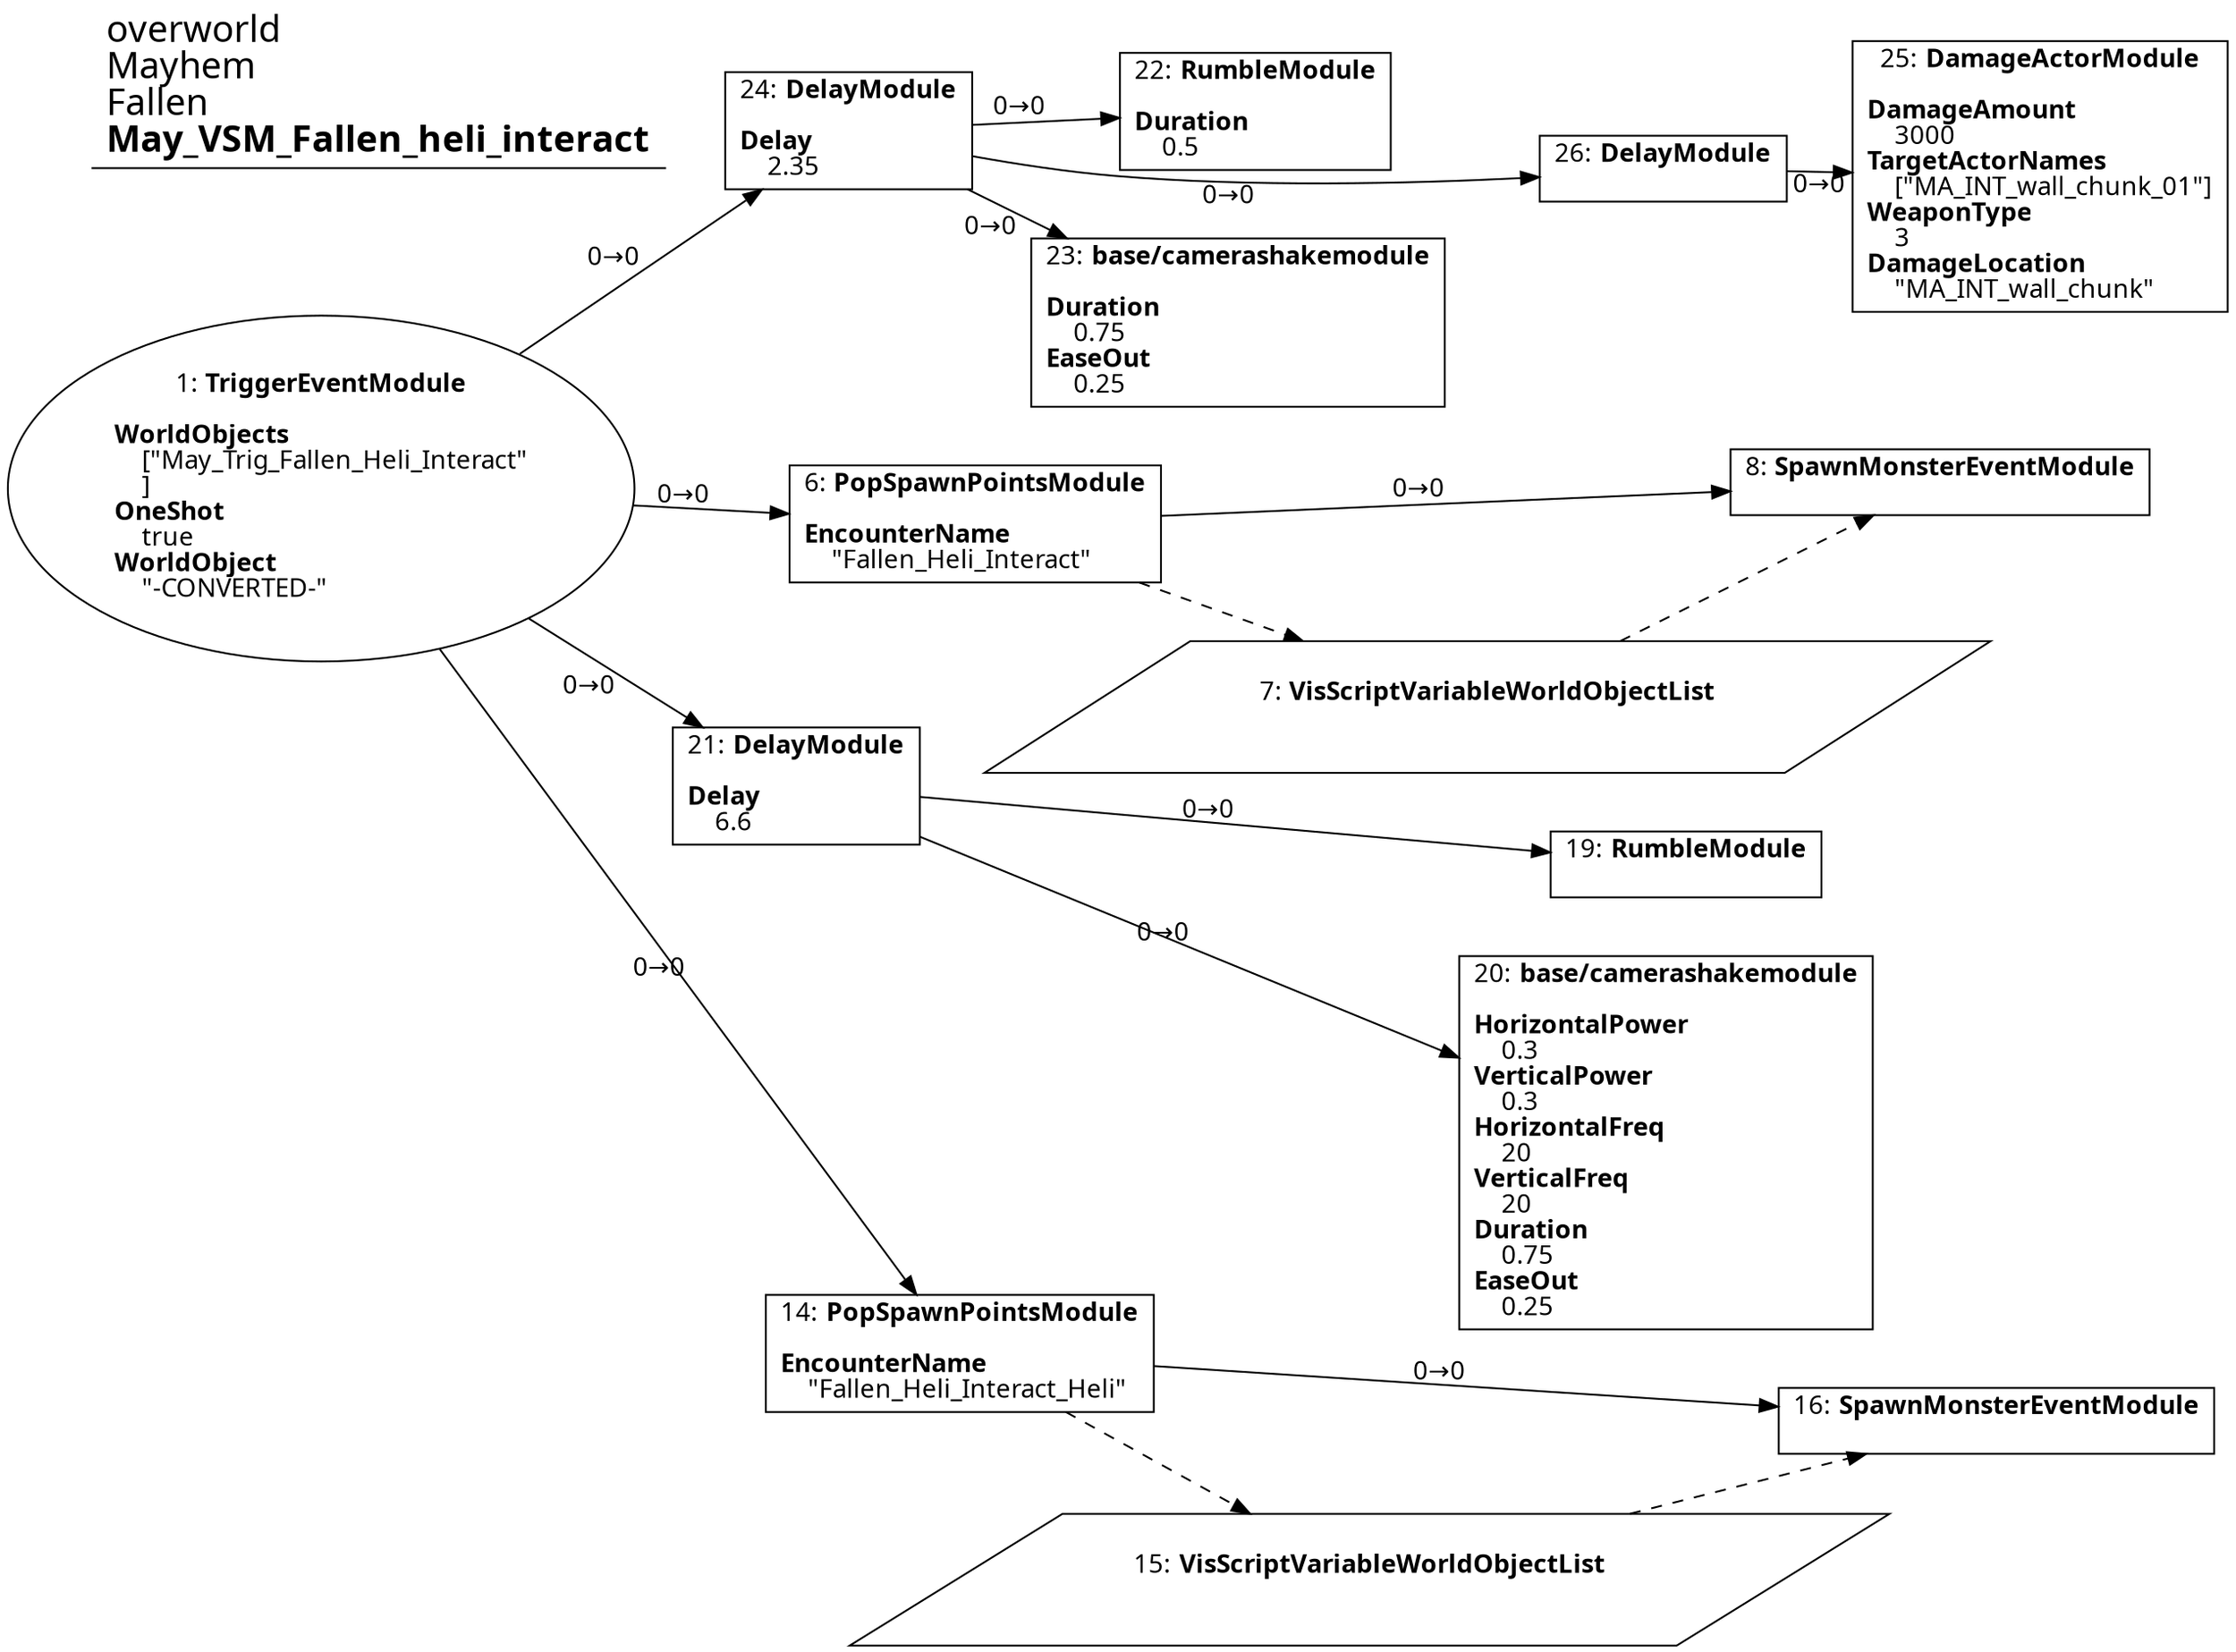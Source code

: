 digraph {
    layout = fdp;
    overlap = prism;
    sep = "+16";
    splines = spline;

    node [ shape = box ];

    graph [ fontname = "Segoe UI" ];
    node [ fontname = "Segoe UI" ];
    edge [ fontname = "Segoe UI" ];

    1 [ label = <1: <b>TriggerEventModule</b><br/><br/><b>WorldObjects</b><br align="left"/>    [&quot;May_Trig_Fallen_Heli_Interact&quot;<br align="left"/>    ]<br align="left"/><b>OneShot</b><br align="left"/>    true<br align="left"/><b>WorldObject</b><br align="left"/>    &quot;-CONVERTED-&quot;<br align="left"/>> ];
    1 [ shape = oval ]
    1 [ pos = "0.18800001,-0.109000005!" ];
    1 -> 6 [ label = "0→0" ];
    1 -> 14 [ label = "0→0" ];
    1 -> 21 [ label = "0→0" ];
    1 -> 24 [ label = "0→0" ];

    6 [ label = <6: <b>PopSpawnPointsModule</b><br/><br/><b>EncounterName</b><br align="left"/>    &quot;Fallen_Heli_Interact&quot;<br align="left"/>> ];
    6 [ pos = "0.44200003,-0.11100001!" ];
    6 -> 8 [ label = "0→0" ];
    6 -> 7 [ style = dashed ];

    7 [ label = <7: <b>VisScriptVariableWorldObjectList</b><br/><br/>> ];
    7 [ shape = parallelogram ]
    7 [ pos = "0.684,-0.263!" ];

    8 [ label = <8: <b>SpawnMonsterEventModule</b><br/><br/>> ];
    8 [ pos = "0.90300006,-0.109000005!" ];
    7 -> 8 [ style = dashed ];

    14 [ label = <14: <b>PopSpawnPointsModule</b><br/><br/><b>EncounterName</b><br align="left"/>    &quot;Fallen_Heli_Interact_Heli&quot;<br align="left"/>> ];
    14 [ pos = "0.43800002,-0.57900006!" ];
    14 -> 16 [ label = "0→0" ];
    14 -> 15 [ style = dashed ];

    15 [ label = <15: <b>VisScriptVariableWorldObjectList</b><br/><br/>> ];
    15 [ shape = parallelogram ]
    15 [ pos = "0.683,-0.67600006!" ];

    16 [ label = <16: <b>SpawnMonsterEventModule</b><br/><br/>> ];
    16 [ pos = "0.91400003,-0.52000004!" ];
    15 -> 16 [ style = dashed ];

    19 [ label = <19: <b>RumbleModule</b><br/><br/>> ];
    19 [ pos = "0.78000003,-0.34300002!" ];

    20 [ label = <20: <b>base/camerashakemodule</b><br/><br/><b>HorizontalPower</b><br align="left"/>    0.3<br align="left"/><b>VerticalPower</b><br align="left"/>    0.3<br align="left"/><b>HorizontalFreq</b><br align="left"/>    20<br align="left"/><b>VerticalFreq</b><br align="left"/>    20<br align="left"/><b>Duration</b><br align="left"/>    0.75<br align="left"/><b>EaseOut</b><br align="left"/>    0.25<br align="left"/>> ];
    20 [ pos = "0.776,-0.404!" ];

    21 [ label = <21: <b>DelayModule</b><br/><br/><b>Delay</b><br align="left"/>    6.6<br align="left"/>> ];
    21 [ pos = "0.47200003,-0.27600002!" ];
    21 -> 19 [ label = "0→0" ];
    21 -> 20 [ label = "0→0" ];

    22 [ label = <22: <b>RumbleModule</b><br/><br/><b>Duration</b><br align="left"/>    0.5<br align="left"/>> ];
    22 [ pos = "0.573,0.097!" ];

    23 [ label = <23: <b>base/camerashakemodule</b><br/><br/><b>Duration</b><br align="left"/>    0.75<br align="left"/><b>EaseOut</b><br align="left"/>    0.25<br align="left"/>> ];
    23 [ pos = "0.57000005,-0.001!" ];

    24 [ label = <24: <b>DelayModule</b><br/><br/><b>Delay</b><br align="left"/>    2.35<br align="left"/>> ];
    24 [ pos = "0.43500003,0.071!" ];
    24 -> 22 [ label = "0→0" ];
    24 -> 23 [ label = "0→0" ];
    24 -> 26 [ label = "0→0" ];

    25 [ label = <25: <b>DamageActorModule</b><br/><br/><b>DamageAmount</b><br align="left"/>    3000<br align="left"/><b>TargetActorNames</b><br align="left"/>    [&quot;MA_INT_wall_chunk_01&quot;]<br align="left"/><b>WeaponType</b><br align="left"/>    3<br align="left"/><b>DamageLocation</b><br align="left"/>    &quot;MA_INT_wall_chunk&quot;<br align="left"/>> ];
    25 [ pos = "0.94200003,0.065000005!" ];

    26 [ label = <26: <b>DelayModule</b><br/><br/>> ];
    26 [ pos = "0.749,0.066!" ];
    26 -> 25 [ label = "0→0" ];

    title [ pos = "0.187,0.098000005!" ];
    title [ shape = underline ];
    title [ label = <<font point-size="20">overworld<br align="left"/>Mayhem<br align="left"/>Fallen<br align="left"/><b>May_VSM_Fallen_heli_interact</b><br align="left"/></font>> ];
}
